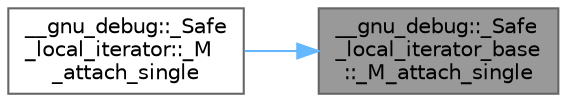 digraph "__gnu_debug::_Safe_local_iterator_base::_M_attach_single"
{
 // LATEX_PDF_SIZE
  bgcolor="transparent";
  edge [fontname=Helvetica,fontsize=10,labelfontname=Helvetica,labelfontsize=10];
  node [fontname=Helvetica,fontsize=10,shape=box,height=0.2,width=0.4];
  rankdir="RL";
  Node1 [id="Node000001",label="__gnu_debug::_Safe\l_local_iterator_base\l::_M_attach_single",height=0.2,width=0.4,color="gray40", fillcolor="grey60", style="filled", fontcolor="black",tooltip=" "];
  Node1 -> Node2 [id="edge2_Node000001_Node000002",dir="back",color="steelblue1",style="solid",tooltip=" "];
  Node2 [id="Node000002",label="__gnu_debug::_Safe\l_local_iterator::_M\l_attach_single",height=0.2,width=0.4,color="grey40", fillcolor="white", style="filled",URL="$class____gnu__debug_1_1___safe__local__iterator.html#a8da8a15a449165ca5f17393e82445fd3",tooltip=" "];
}
